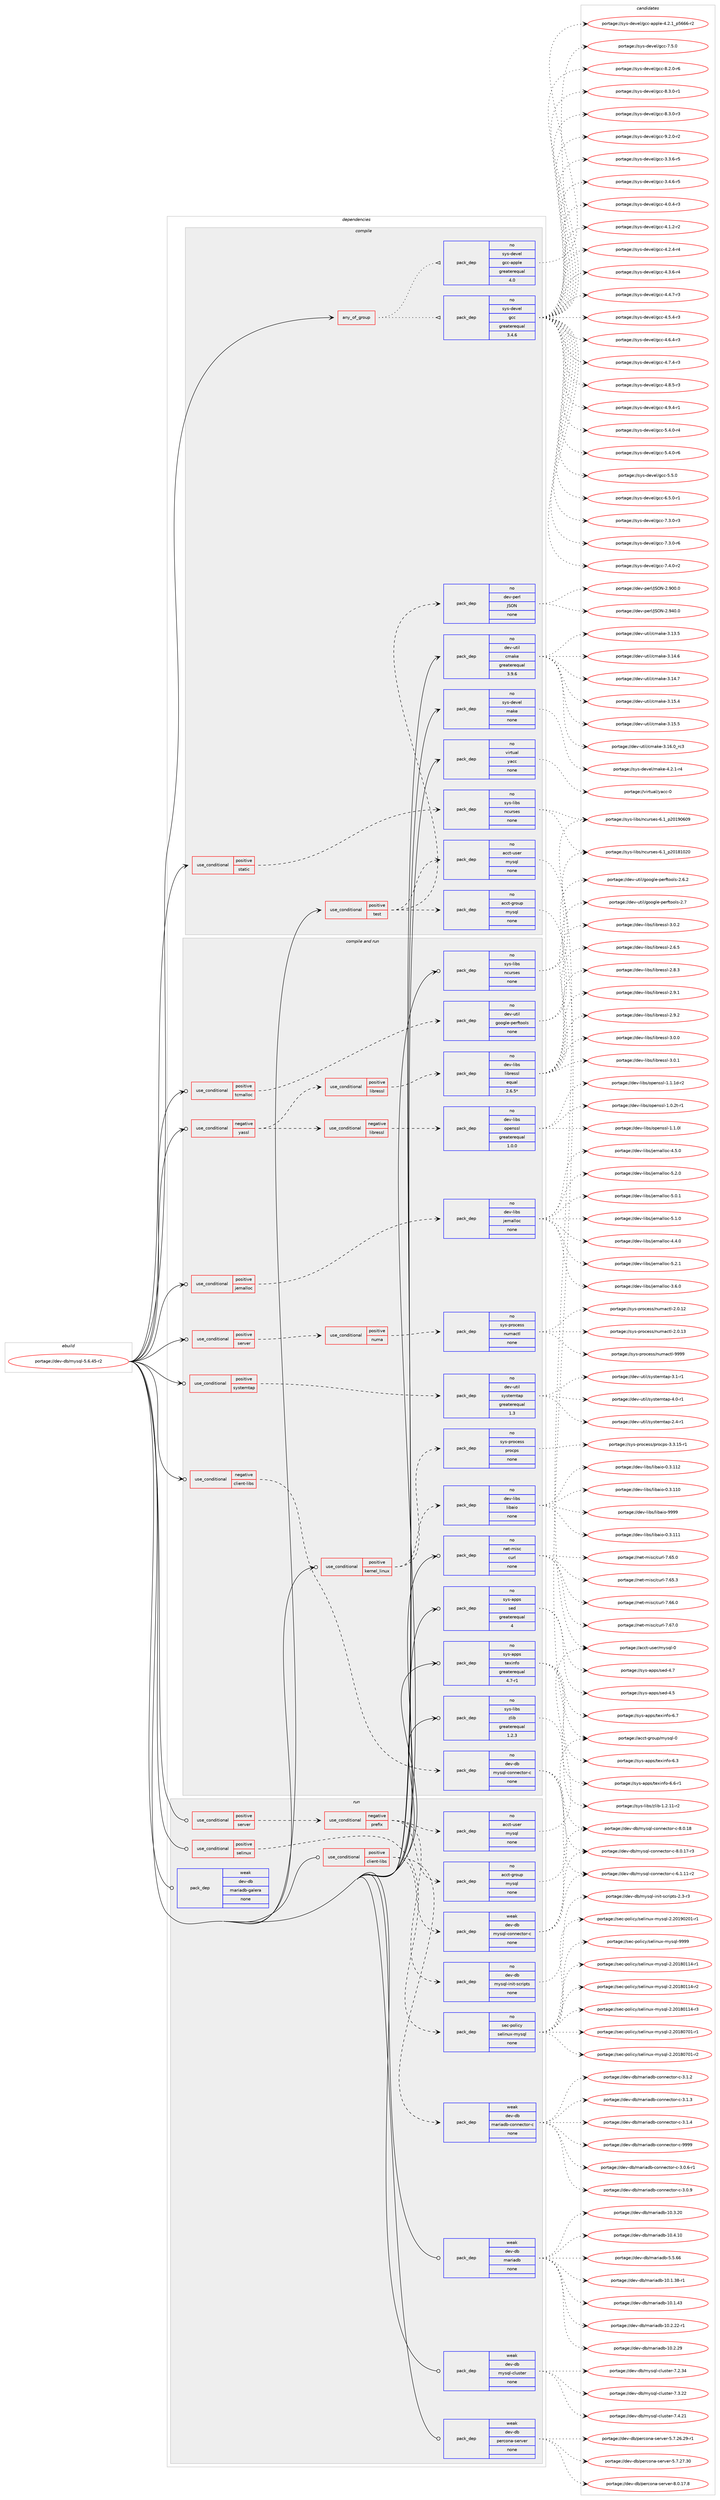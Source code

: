 digraph prolog {

# *************
# Graph options
# *************

newrank=true;
concentrate=true;
compound=true;
graph [rankdir=LR,fontname=Helvetica,fontsize=10,ranksep=1.5];#, ranksep=2.5, nodesep=0.2];
edge  [arrowhead=vee];
node  [fontname=Helvetica,fontsize=10];

# **********
# The ebuild
# **********

subgraph cluster_leftcol {
color=gray;
rank=same;
label=<<i>ebuild</i>>;
id [label="portage://dev-db/mysql-5.6.45-r2", color=red, width=4, href="../dev-db/mysql-5.6.45-r2.svg"];
}

# ****************
# The dependencies
# ****************

subgraph cluster_midcol {
color=gray;
label=<<i>dependencies</i>>;
subgraph cluster_compile {
fillcolor="#eeeeee";
style=filled;
label=<<i>compile</i>>;
subgraph any1176 {
dependency55163 [label=<<TABLE BORDER="0" CELLBORDER="1" CELLSPACING="0" CELLPADDING="4"><TR><TD CELLPADDING="10">any_of_group</TD></TR></TABLE>>, shape=none, color=red];subgraph pack41443 {
dependency55164 [label=<<TABLE BORDER="0" CELLBORDER="1" CELLSPACING="0" CELLPADDING="4" WIDTH="220"><TR><TD ROWSPAN="6" CELLPADDING="30">pack_dep</TD></TR><TR><TD WIDTH="110">no</TD></TR><TR><TD>sys-devel</TD></TR><TR><TD>gcc</TD></TR><TR><TD>greaterequal</TD></TR><TR><TD>3.4.6</TD></TR></TABLE>>, shape=none, color=blue];
}
dependency55163:e -> dependency55164:w [weight=20,style="dotted",arrowhead="oinv"];
subgraph pack41444 {
dependency55165 [label=<<TABLE BORDER="0" CELLBORDER="1" CELLSPACING="0" CELLPADDING="4" WIDTH="220"><TR><TD ROWSPAN="6" CELLPADDING="30">pack_dep</TD></TR><TR><TD WIDTH="110">no</TD></TR><TR><TD>sys-devel</TD></TR><TR><TD>gcc-apple</TD></TR><TR><TD>greaterequal</TD></TR><TR><TD>4.0</TD></TR></TABLE>>, shape=none, color=blue];
}
dependency55163:e -> dependency55165:w [weight=20,style="dotted",arrowhead="oinv"];
}
id:e -> dependency55163:w [weight=20,style="solid",arrowhead="vee"];
subgraph cond12491 {
dependency55166 [label=<<TABLE BORDER="0" CELLBORDER="1" CELLSPACING="0" CELLPADDING="4"><TR><TD ROWSPAN="3" CELLPADDING="10">use_conditional</TD></TR><TR><TD>positive</TD></TR><TR><TD>static</TD></TR></TABLE>>, shape=none, color=red];
subgraph pack41445 {
dependency55167 [label=<<TABLE BORDER="0" CELLBORDER="1" CELLSPACING="0" CELLPADDING="4" WIDTH="220"><TR><TD ROWSPAN="6" CELLPADDING="30">pack_dep</TD></TR><TR><TD WIDTH="110">no</TD></TR><TR><TD>sys-libs</TD></TR><TR><TD>ncurses</TD></TR><TR><TD>none</TD></TR><TR><TD></TD></TR></TABLE>>, shape=none, color=blue];
}
dependency55166:e -> dependency55167:w [weight=20,style="dashed",arrowhead="vee"];
}
id:e -> dependency55166:w [weight=20,style="solid",arrowhead="vee"];
subgraph cond12492 {
dependency55168 [label=<<TABLE BORDER="0" CELLBORDER="1" CELLSPACING="0" CELLPADDING="4"><TR><TD ROWSPAN="3" CELLPADDING="10">use_conditional</TD></TR><TR><TD>positive</TD></TR><TR><TD>test</TD></TR></TABLE>>, shape=none, color=red];
subgraph pack41446 {
dependency55169 [label=<<TABLE BORDER="0" CELLBORDER="1" CELLSPACING="0" CELLPADDING="4" WIDTH="220"><TR><TD ROWSPAN="6" CELLPADDING="30">pack_dep</TD></TR><TR><TD WIDTH="110">no</TD></TR><TR><TD>acct-group</TD></TR><TR><TD>mysql</TD></TR><TR><TD>none</TD></TR><TR><TD></TD></TR></TABLE>>, shape=none, color=blue];
}
dependency55168:e -> dependency55169:w [weight=20,style="dashed",arrowhead="vee"];
subgraph pack41447 {
dependency55170 [label=<<TABLE BORDER="0" CELLBORDER="1" CELLSPACING="0" CELLPADDING="4" WIDTH="220"><TR><TD ROWSPAN="6" CELLPADDING="30">pack_dep</TD></TR><TR><TD WIDTH="110">no</TD></TR><TR><TD>acct-user</TD></TR><TR><TD>mysql</TD></TR><TR><TD>none</TD></TR><TR><TD></TD></TR></TABLE>>, shape=none, color=blue];
}
dependency55168:e -> dependency55170:w [weight=20,style="dashed",arrowhead="vee"];
subgraph pack41448 {
dependency55171 [label=<<TABLE BORDER="0" CELLBORDER="1" CELLSPACING="0" CELLPADDING="4" WIDTH="220"><TR><TD ROWSPAN="6" CELLPADDING="30">pack_dep</TD></TR><TR><TD WIDTH="110">no</TD></TR><TR><TD>dev-perl</TD></TR><TR><TD>JSON</TD></TR><TR><TD>none</TD></TR><TR><TD></TD></TR></TABLE>>, shape=none, color=blue];
}
dependency55168:e -> dependency55171:w [weight=20,style="dashed",arrowhead="vee"];
}
id:e -> dependency55168:w [weight=20,style="solid",arrowhead="vee"];
subgraph pack41449 {
dependency55172 [label=<<TABLE BORDER="0" CELLBORDER="1" CELLSPACING="0" CELLPADDING="4" WIDTH="220"><TR><TD ROWSPAN="6" CELLPADDING="30">pack_dep</TD></TR><TR><TD WIDTH="110">no</TD></TR><TR><TD>dev-util</TD></TR><TR><TD>cmake</TD></TR><TR><TD>greaterequal</TD></TR><TR><TD>3.9.6</TD></TR></TABLE>>, shape=none, color=blue];
}
id:e -> dependency55172:w [weight=20,style="solid",arrowhead="vee"];
subgraph pack41450 {
dependency55173 [label=<<TABLE BORDER="0" CELLBORDER="1" CELLSPACING="0" CELLPADDING="4" WIDTH="220"><TR><TD ROWSPAN="6" CELLPADDING="30">pack_dep</TD></TR><TR><TD WIDTH="110">no</TD></TR><TR><TD>sys-devel</TD></TR><TR><TD>make</TD></TR><TR><TD>none</TD></TR><TR><TD></TD></TR></TABLE>>, shape=none, color=blue];
}
id:e -> dependency55173:w [weight=20,style="solid",arrowhead="vee"];
subgraph pack41451 {
dependency55174 [label=<<TABLE BORDER="0" CELLBORDER="1" CELLSPACING="0" CELLPADDING="4" WIDTH="220"><TR><TD ROWSPAN="6" CELLPADDING="30">pack_dep</TD></TR><TR><TD WIDTH="110">no</TD></TR><TR><TD>virtual</TD></TR><TR><TD>yacc</TD></TR><TR><TD>none</TD></TR><TR><TD></TD></TR></TABLE>>, shape=none, color=blue];
}
id:e -> dependency55174:w [weight=20,style="solid",arrowhead="vee"];
}
subgraph cluster_compileandrun {
fillcolor="#eeeeee";
style=filled;
label=<<i>compile and run</i>>;
subgraph cond12493 {
dependency55175 [label=<<TABLE BORDER="0" CELLBORDER="1" CELLSPACING="0" CELLPADDING="4"><TR><TD ROWSPAN="3" CELLPADDING="10">use_conditional</TD></TR><TR><TD>negative</TD></TR><TR><TD>client-libs</TD></TR></TABLE>>, shape=none, color=red];
subgraph pack41452 {
dependency55176 [label=<<TABLE BORDER="0" CELLBORDER="1" CELLSPACING="0" CELLPADDING="4" WIDTH="220"><TR><TD ROWSPAN="6" CELLPADDING="30">pack_dep</TD></TR><TR><TD WIDTH="110">no</TD></TR><TR><TD>dev-db</TD></TR><TR><TD>mysql-connector-c</TD></TR><TR><TD>none</TD></TR><TR><TD></TD></TR></TABLE>>, shape=none, color=blue];
}
dependency55175:e -> dependency55176:w [weight=20,style="dashed",arrowhead="vee"];
}
id:e -> dependency55175:w [weight=20,style="solid",arrowhead="odotvee"];
subgraph cond12494 {
dependency55177 [label=<<TABLE BORDER="0" CELLBORDER="1" CELLSPACING="0" CELLPADDING="4"><TR><TD ROWSPAN="3" CELLPADDING="10">use_conditional</TD></TR><TR><TD>negative</TD></TR><TR><TD>yassl</TD></TR></TABLE>>, shape=none, color=red];
subgraph cond12495 {
dependency55178 [label=<<TABLE BORDER="0" CELLBORDER="1" CELLSPACING="0" CELLPADDING="4"><TR><TD ROWSPAN="3" CELLPADDING="10">use_conditional</TD></TR><TR><TD>negative</TD></TR><TR><TD>libressl</TD></TR></TABLE>>, shape=none, color=red];
subgraph pack41453 {
dependency55179 [label=<<TABLE BORDER="0" CELLBORDER="1" CELLSPACING="0" CELLPADDING="4" WIDTH="220"><TR><TD ROWSPAN="6" CELLPADDING="30">pack_dep</TD></TR><TR><TD WIDTH="110">no</TD></TR><TR><TD>dev-libs</TD></TR><TR><TD>openssl</TD></TR><TR><TD>greaterequal</TD></TR><TR><TD>1.0.0</TD></TR></TABLE>>, shape=none, color=blue];
}
dependency55178:e -> dependency55179:w [weight=20,style="dashed",arrowhead="vee"];
}
dependency55177:e -> dependency55178:w [weight=20,style="dashed",arrowhead="vee"];
subgraph cond12496 {
dependency55180 [label=<<TABLE BORDER="0" CELLBORDER="1" CELLSPACING="0" CELLPADDING="4"><TR><TD ROWSPAN="3" CELLPADDING="10">use_conditional</TD></TR><TR><TD>positive</TD></TR><TR><TD>libressl</TD></TR></TABLE>>, shape=none, color=red];
subgraph pack41454 {
dependency55181 [label=<<TABLE BORDER="0" CELLBORDER="1" CELLSPACING="0" CELLPADDING="4" WIDTH="220"><TR><TD ROWSPAN="6" CELLPADDING="30">pack_dep</TD></TR><TR><TD WIDTH="110">no</TD></TR><TR><TD>dev-libs</TD></TR><TR><TD>libressl</TD></TR><TR><TD>equal</TD></TR><TR><TD>2.6.5*</TD></TR></TABLE>>, shape=none, color=blue];
}
dependency55180:e -> dependency55181:w [weight=20,style="dashed",arrowhead="vee"];
}
dependency55177:e -> dependency55180:w [weight=20,style="dashed",arrowhead="vee"];
}
id:e -> dependency55177:w [weight=20,style="solid",arrowhead="odotvee"];
subgraph cond12497 {
dependency55182 [label=<<TABLE BORDER="0" CELLBORDER="1" CELLSPACING="0" CELLPADDING="4"><TR><TD ROWSPAN="3" CELLPADDING="10">use_conditional</TD></TR><TR><TD>positive</TD></TR><TR><TD>jemalloc</TD></TR></TABLE>>, shape=none, color=red];
subgraph pack41455 {
dependency55183 [label=<<TABLE BORDER="0" CELLBORDER="1" CELLSPACING="0" CELLPADDING="4" WIDTH="220"><TR><TD ROWSPAN="6" CELLPADDING="30">pack_dep</TD></TR><TR><TD WIDTH="110">no</TD></TR><TR><TD>dev-libs</TD></TR><TR><TD>jemalloc</TD></TR><TR><TD>none</TD></TR><TR><TD></TD></TR></TABLE>>, shape=none, color=blue];
}
dependency55182:e -> dependency55183:w [weight=20,style="dashed",arrowhead="vee"];
}
id:e -> dependency55182:w [weight=20,style="solid",arrowhead="odotvee"];
subgraph cond12498 {
dependency55184 [label=<<TABLE BORDER="0" CELLBORDER="1" CELLSPACING="0" CELLPADDING="4"><TR><TD ROWSPAN="3" CELLPADDING="10">use_conditional</TD></TR><TR><TD>positive</TD></TR><TR><TD>kernel_linux</TD></TR></TABLE>>, shape=none, color=red];
subgraph pack41456 {
dependency55185 [label=<<TABLE BORDER="0" CELLBORDER="1" CELLSPACING="0" CELLPADDING="4" WIDTH="220"><TR><TD ROWSPAN="6" CELLPADDING="30">pack_dep</TD></TR><TR><TD WIDTH="110">no</TD></TR><TR><TD>sys-process</TD></TR><TR><TD>procps</TD></TR><TR><TD>none</TD></TR><TR><TD></TD></TR></TABLE>>, shape=none, color=blue];
}
dependency55184:e -> dependency55185:w [weight=20,style="dashed",arrowhead="vee"];
subgraph pack41457 {
dependency55186 [label=<<TABLE BORDER="0" CELLBORDER="1" CELLSPACING="0" CELLPADDING="4" WIDTH="220"><TR><TD ROWSPAN="6" CELLPADDING="30">pack_dep</TD></TR><TR><TD WIDTH="110">no</TD></TR><TR><TD>dev-libs</TD></TR><TR><TD>libaio</TD></TR><TR><TD>none</TD></TR><TR><TD></TD></TR></TABLE>>, shape=none, color=blue];
}
dependency55184:e -> dependency55186:w [weight=20,style="dashed",arrowhead="vee"];
}
id:e -> dependency55184:w [weight=20,style="solid",arrowhead="odotvee"];
subgraph cond12499 {
dependency55187 [label=<<TABLE BORDER="0" CELLBORDER="1" CELLSPACING="0" CELLPADDING="4"><TR><TD ROWSPAN="3" CELLPADDING="10">use_conditional</TD></TR><TR><TD>positive</TD></TR><TR><TD>server</TD></TR></TABLE>>, shape=none, color=red];
subgraph cond12500 {
dependency55188 [label=<<TABLE BORDER="0" CELLBORDER="1" CELLSPACING="0" CELLPADDING="4"><TR><TD ROWSPAN="3" CELLPADDING="10">use_conditional</TD></TR><TR><TD>positive</TD></TR><TR><TD>numa</TD></TR></TABLE>>, shape=none, color=red];
subgraph pack41458 {
dependency55189 [label=<<TABLE BORDER="0" CELLBORDER="1" CELLSPACING="0" CELLPADDING="4" WIDTH="220"><TR><TD ROWSPAN="6" CELLPADDING="30">pack_dep</TD></TR><TR><TD WIDTH="110">no</TD></TR><TR><TD>sys-process</TD></TR><TR><TD>numactl</TD></TR><TR><TD>none</TD></TR><TR><TD></TD></TR></TABLE>>, shape=none, color=blue];
}
dependency55188:e -> dependency55189:w [weight=20,style="dashed",arrowhead="vee"];
}
dependency55187:e -> dependency55188:w [weight=20,style="dashed",arrowhead="vee"];
}
id:e -> dependency55187:w [weight=20,style="solid",arrowhead="odotvee"];
subgraph cond12501 {
dependency55190 [label=<<TABLE BORDER="0" CELLBORDER="1" CELLSPACING="0" CELLPADDING="4"><TR><TD ROWSPAN="3" CELLPADDING="10">use_conditional</TD></TR><TR><TD>positive</TD></TR><TR><TD>systemtap</TD></TR></TABLE>>, shape=none, color=red];
subgraph pack41459 {
dependency55191 [label=<<TABLE BORDER="0" CELLBORDER="1" CELLSPACING="0" CELLPADDING="4" WIDTH="220"><TR><TD ROWSPAN="6" CELLPADDING="30">pack_dep</TD></TR><TR><TD WIDTH="110">no</TD></TR><TR><TD>dev-util</TD></TR><TR><TD>systemtap</TD></TR><TR><TD>greaterequal</TD></TR><TR><TD>1.3</TD></TR></TABLE>>, shape=none, color=blue];
}
dependency55190:e -> dependency55191:w [weight=20,style="dashed",arrowhead="vee"];
}
id:e -> dependency55190:w [weight=20,style="solid",arrowhead="odotvee"];
subgraph cond12502 {
dependency55192 [label=<<TABLE BORDER="0" CELLBORDER="1" CELLSPACING="0" CELLPADDING="4"><TR><TD ROWSPAN="3" CELLPADDING="10">use_conditional</TD></TR><TR><TD>positive</TD></TR><TR><TD>tcmalloc</TD></TR></TABLE>>, shape=none, color=red];
subgraph pack41460 {
dependency55193 [label=<<TABLE BORDER="0" CELLBORDER="1" CELLSPACING="0" CELLPADDING="4" WIDTH="220"><TR><TD ROWSPAN="6" CELLPADDING="30">pack_dep</TD></TR><TR><TD WIDTH="110">no</TD></TR><TR><TD>dev-util</TD></TR><TR><TD>google-perftools</TD></TR><TR><TD>none</TD></TR><TR><TD></TD></TR></TABLE>>, shape=none, color=blue];
}
dependency55192:e -> dependency55193:w [weight=20,style="dashed",arrowhead="vee"];
}
id:e -> dependency55192:w [weight=20,style="solid",arrowhead="odotvee"];
subgraph pack41461 {
dependency55194 [label=<<TABLE BORDER="0" CELLBORDER="1" CELLSPACING="0" CELLPADDING="4" WIDTH="220"><TR><TD ROWSPAN="6" CELLPADDING="30">pack_dep</TD></TR><TR><TD WIDTH="110">no</TD></TR><TR><TD>net-misc</TD></TR><TR><TD>curl</TD></TR><TR><TD>none</TD></TR><TR><TD></TD></TR></TABLE>>, shape=none, color=blue];
}
id:e -> dependency55194:w [weight=20,style="solid",arrowhead="odotvee"];
subgraph pack41462 {
dependency55195 [label=<<TABLE BORDER="0" CELLBORDER="1" CELLSPACING="0" CELLPADDING="4" WIDTH="220"><TR><TD ROWSPAN="6" CELLPADDING="30">pack_dep</TD></TR><TR><TD WIDTH="110">no</TD></TR><TR><TD>sys-apps</TD></TR><TR><TD>sed</TD></TR><TR><TD>greaterequal</TD></TR><TR><TD>4</TD></TR></TABLE>>, shape=none, color=blue];
}
id:e -> dependency55195:w [weight=20,style="solid",arrowhead="odotvee"];
subgraph pack41463 {
dependency55196 [label=<<TABLE BORDER="0" CELLBORDER="1" CELLSPACING="0" CELLPADDING="4" WIDTH="220"><TR><TD ROWSPAN="6" CELLPADDING="30">pack_dep</TD></TR><TR><TD WIDTH="110">no</TD></TR><TR><TD>sys-apps</TD></TR><TR><TD>texinfo</TD></TR><TR><TD>greaterequal</TD></TR><TR><TD>4.7-r1</TD></TR></TABLE>>, shape=none, color=blue];
}
id:e -> dependency55196:w [weight=20,style="solid",arrowhead="odotvee"];
subgraph pack41464 {
dependency55197 [label=<<TABLE BORDER="0" CELLBORDER="1" CELLSPACING="0" CELLPADDING="4" WIDTH="220"><TR><TD ROWSPAN="6" CELLPADDING="30">pack_dep</TD></TR><TR><TD WIDTH="110">no</TD></TR><TR><TD>sys-libs</TD></TR><TR><TD>ncurses</TD></TR><TR><TD>none</TD></TR><TR><TD></TD></TR></TABLE>>, shape=none, color=blue];
}
id:e -> dependency55197:w [weight=20,style="solid",arrowhead="odotvee"];
subgraph pack41465 {
dependency55198 [label=<<TABLE BORDER="0" CELLBORDER="1" CELLSPACING="0" CELLPADDING="4" WIDTH="220"><TR><TD ROWSPAN="6" CELLPADDING="30">pack_dep</TD></TR><TR><TD WIDTH="110">no</TD></TR><TR><TD>sys-libs</TD></TR><TR><TD>zlib</TD></TR><TR><TD>greaterequal</TD></TR><TR><TD>1.2.3</TD></TR></TABLE>>, shape=none, color=blue];
}
id:e -> dependency55198:w [weight=20,style="solid",arrowhead="odotvee"];
}
subgraph cluster_run {
fillcolor="#eeeeee";
style=filled;
label=<<i>run</i>>;
subgraph cond12503 {
dependency55199 [label=<<TABLE BORDER="0" CELLBORDER="1" CELLSPACING="0" CELLPADDING="4"><TR><TD ROWSPAN="3" CELLPADDING="10">use_conditional</TD></TR><TR><TD>positive</TD></TR><TR><TD>client-libs</TD></TR></TABLE>>, shape=none, color=red];
subgraph pack41466 {
dependency55200 [label=<<TABLE BORDER="0" CELLBORDER="1" CELLSPACING="0" CELLPADDING="4" WIDTH="220"><TR><TD ROWSPAN="6" CELLPADDING="30">pack_dep</TD></TR><TR><TD WIDTH="110">weak</TD></TR><TR><TD>dev-db</TD></TR><TR><TD>mariadb-connector-c</TD></TR><TR><TD>none</TD></TR><TR><TD></TD></TR></TABLE>>, shape=none, color=blue];
}
dependency55199:e -> dependency55200:w [weight=20,style="dashed",arrowhead="vee"];
subgraph pack41467 {
dependency55201 [label=<<TABLE BORDER="0" CELLBORDER="1" CELLSPACING="0" CELLPADDING="4" WIDTH="220"><TR><TD ROWSPAN="6" CELLPADDING="30">pack_dep</TD></TR><TR><TD WIDTH="110">weak</TD></TR><TR><TD>dev-db</TD></TR><TR><TD>mysql-connector-c</TD></TR><TR><TD>none</TD></TR><TR><TD></TD></TR></TABLE>>, shape=none, color=blue];
}
dependency55199:e -> dependency55201:w [weight=20,style="dashed",arrowhead="vee"];
}
id:e -> dependency55199:w [weight=20,style="solid",arrowhead="odot"];
subgraph cond12504 {
dependency55202 [label=<<TABLE BORDER="0" CELLBORDER="1" CELLSPACING="0" CELLPADDING="4"><TR><TD ROWSPAN="3" CELLPADDING="10">use_conditional</TD></TR><TR><TD>positive</TD></TR><TR><TD>selinux</TD></TR></TABLE>>, shape=none, color=red];
subgraph pack41468 {
dependency55203 [label=<<TABLE BORDER="0" CELLBORDER="1" CELLSPACING="0" CELLPADDING="4" WIDTH="220"><TR><TD ROWSPAN="6" CELLPADDING="30">pack_dep</TD></TR><TR><TD WIDTH="110">no</TD></TR><TR><TD>sec-policy</TD></TR><TR><TD>selinux-mysql</TD></TR><TR><TD>none</TD></TR><TR><TD></TD></TR></TABLE>>, shape=none, color=blue];
}
dependency55202:e -> dependency55203:w [weight=20,style="dashed",arrowhead="vee"];
}
id:e -> dependency55202:w [weight=20,style="solid",arrowhead="odot"];
subgraph cond12505 {
dependency55204 [label=<<TABLE BORDER="0" CELLBORDER="1" CELLSPACING="0" CELLPADDING="4"><TR><TD ROWSPAN="3" CELLPADDING="10">use_conditional</TD></TR><TR><TD>positive</TD></TR><TR><TD>server</TD></TR></TABLE>>, shape=none, color=red];
subgraph cond12506 {
dependency55205 [label=<<TABLE BORDER="0" CELLBORDER="1" CELLSPACING="0" CELLPADDING="4"><TR><TD ROWSPAN="3" CELLPADDING="10">use_conditional</TD></TR><TR><TD>negative</TD></TR><TR><TD>prefix</TD></TR></TABLE>>, shape=none, color=red];
subgraph pack41469 {
dependency55206 [label=<<TABLE BORDER="0" CELLBORDER="1" CELLSPACING="0" CELLPADDING="4" WIDTH="220"><TR><TD ROWSPAN="6" CELLPADDING="30">pack_dep</TD></TR><TR><TD WIDTH="110">no</TD></TR><TR><TD>acct-group</TD></TR><TR><TD>mysql</TD></TR><TR><TD>none</TD></TR><TR><TD></TD></TR></TABLE>>, shape=none, color=blue];
}
dependency55205:e -> dependency55206:w [weight=20,style="dashed",arrowhead="vee"];
subgraph pack41470 {
dependency55207 [label=<<TABLE BORDER="0" CELLBORDER="1" CELLSPACING="0" CELLPADDING="4" WIDTH="220"><TR><TD ROWSPAN="6" CELLPADDING="30">pack_dep</TD></TR><TR><TD WIDTH="110">no</TD></TR><TR><TD>acct-user</TD></TR><TR><TD>mysql</TD></TR><TR><TD>none</TD></TR><TR><TD></TD></TR></TABLE>>, shape=none, color=blue];
}
dependency55205:e -> dependency55207:w [weight=20,style="dashed",arrowhead="vee"];
subgraph pack41471 {
dependency55208 [label=<<TABLE BORDER="0" CELLBORDER="1" CELLSPACING="0" CELLPADDING="4" WIDTH="220"><TR><TD ROWSPAN="6" CELLPADDING="30">pack_dep</TD></TR><TR><TD WIDTH="110">no</TD></TR><TR><TD>dev-db</TD></TR><TR><TD>mysql-init-scripts</TD></TR><TR><TD>none</TD></TR><TR><TD></TD></TR></TABLE>>, shape=none, color=blue];
}
dependency55205:e -> dependency55208:w [weight=20,style="dashed",arrowhead="vee"];
}
dependency55204:e -> dependency55205:w [weight=20,style="dashed",arrowhead="vee"];
}
id:e -> dependency55204:w [weight=20,style="solid",arrowhead="odot"];
subgraph pack41472 {
dependency55209 [label=<<TABLE BORDER="0" CELLBORDER="1" CELLSPACING="0" CELLPADDING="4" WIDTH="220"><TR><TD ROWSPAN="6" CELLPADDING="30">pack_dep</TD></TR><TR><TD WIDTH="110">weak</TD></TR><TR><TD>dev-db</TD></TR><TR><TD>mariadb</TD></TR><TR><TD>none</TD></TR><TR><TD></TD></TR></TABLE>>, shape=none, color=blue];
}
id:e -> dependency55209:w [weight=20,style="solid",arrowhead="odot"];
subgraph pack41473 {
dependency55210 [label=<<TABLE BORDER="0" CELLBORDER="1" CELLSPACING="0" CELLPADDING="4" WIDTH="220"><TR><TD ROWSPAN="6" CELLPADDING="30">pack_dep</TD></TR><TR><TD WIDTH="110">weak</TD></TR><TR><TD>dev-db</TD></TR><TR><TD>mariadb-galera</TD></TR><TR><TD>none</TD></TR><TR><TD></TD></TR></TABLE>>, shape=none, color=blue];
}
id:e -> dependency55210:w [weight=20,style="solid",arrowhead="odot"];
subgraph pack41474 {
dependency55211 [label=<<TABLE BORDER="0" CELLBORDER="1" CELLSPACING="0" CELLPADDING="4" WIDTH="220"><TR><TD ROWSPAN="6" CELLPADDING="30">pack_dep</TD></TR><TR><TD WIDTH="110">weak</TD></TR><TR><TD>dev-db</TD></TR><TR><TD>mysql-cluster</TD></TR><TR><TD>none</TD></TR><TR><TD></TD></TR></TABLE>>, shape=none, color=blue];
}
id:e -> dependency55211:w [weight=20,style="solid",arrowhead="odot"];
subgraph pack41475 {
dependency55212 [label=<<TABLE BORDER="0" CELLBORDER="1" CELLSPACING="0" CELLPADDING="4" WIDTH="220"><TR><TD ROWSPAN="6" CELLPADDING="30">pack_dep</TD></TR><TR><TD WIDTH="110">weak</TD></TR><TR><TD>dev-db</TD></TR><TR><TD>percona-server</TD></TR><TR><TD>none</TD></TR><TR><TD></TD></TR></TABLE>>, shape=none, color=blue];
}
id:e -> dependency55212:w [weight=20,style="solid",arrowhead="odot"];
}
}

# **************
# The candidates
# **************

subgraph cluster_choices {
rank=same;
color=gray;
label=<<i>candidates</i>>;

subgraph choice41443 {
color=black;
nodesep=1;
choiceportage115121115451001011181011084710399994551465146544511453 [label="portage://sys-devel/gcc-3.3.6-r5", color=red, width=4,href="../sys-devel/gcc-3.3.6-r5.svg"];
choiceportage115121115451001011181011084710399994551465246544511453 [label="portage://sys-devel/gcc-3.4.6-r5", color=red, width=4,href="../sys-devel/gcc-3.4.6-r5.svg"];
choiceportage115121115451001011181011084710399994552464846524511451 [label="portage://sys-devel/gcc-4.0.4-r3", color=red, width=4,href="../sys-devel/gcc-4.0.4-r3.svg"];
choiceportage115121115451001011181011084710399994552464946504511450 [label="portage://sys-devel/gcc-4.1.2-r2", color=red, width=4,href="../sys-devel/gcc-4.1.2-r2.svg"];
choiceportage115121115451001011181011084710399994552465046524511452 [label="portage://sys-devel/gcc-4.2.4-r4", color=red, width=4,href="../sys-devel/gcc-4.2.4-r4.svg"];
choiceportage115121115451001011181011084710399994552465146544511452 [label="portage://sys-devel/gcc-4.3.6-r4", color=red, width=4,href="../sys-devel/gcc-4.3.6-r4.svg"];
choiceportage115121115451001011181011084710399994552465246554511451 [label="portage://sys-devel/gcc-4.4.7-r3", color=red, width=4,href="../sys-devel/gcc-4.4.7-r3.svg"];
choiceportage115121115451001011181011084710399994552465346524511451 [label="portage://sys-devel/gcc-4.5.4-r3", color=red, width=4,href="../sys-devel/gcc-4.5.4-r3.svg"];
choiceportage115121115451001011181011084710399994552465446524511451 [label="portage://sys-devel/gcc-4.6.4-r3", color=red, width=4,href="../sys-devel/gcc-4.6.4-r3.svg"];
choiceportage115121115451001011181011084710399994552465546524511451 [label="portage://sys-devel/gcc-4.7.4-r3", color=red, width=4,href="../sys-devel/gcc-4.7.4-r3.svg"];
choiceportage115121115451001011181011084710399994552465646534511451 [label="portage://sys-devel/gcc-4.8.5-r3", color=red, width=4,href="../sys-devel/gcc-4.8.5-r3.svg"];
choiceportage115121115451001011181011084710399994552465746524511449 [label="portage://sys-devel/gcc-4.9.4-r1", color=red, width=4,href="../sys-devel/gcc-4.9.4-r1.svg"];
choiceportage115121115451001011181011084710399994553465246484511452 [label="portage://sys-devel/gcc-5.4.0-r4", color=red, width=4,href="../sys-devel/gcc-5.4.0-r4.svg"];
choiceportage115121115451001011181011084710399994553465246484511454 [label="portage://sys-devel/gcc-5.4.0-r6", color=red, width=4,href="../sys-devel/gcc-5.4.0-r6.svg"];
choiceportage11512111545100101118101108471039999455346534648 [label="portage://sys-devel/gcc-5.5.0", color=red, width=4,href="../sys-devel/gcc-5.5.0.svg"];
choiceportage115121115451001011181011084710399994554465346484511449 [label="portage://sys-devel/gcc-6.5.0-r1", color=red, width=4,href="../sys-devel/gcc-6.5.0-r1.svg"];
choiceportage115121115451001011181011084710399994555465146484511451 [label="portage://sys-devel/gcc-7.3.0-r3", color=red, width=4,href="../sys-devel/gcc-7.3.0-r3.svg"];
choiceportage115121115451001011181011084710399994555465146484511454 [label="portage://sys-devel/gcc-7.3.0-r6", color=red, width=4,href="../sys-devel/gcc-7.3.0-r6.svg"];
choiceportage115121115451001011181011084710399994555465246484511450 [label="portage://sys-devel/gcc-7.4.0-r2", color=red, width=4,href="../sys-devel/gcc-7.4.0-r2.svg"];
choiceportage11512111545100101118101108471039999455546534648 [label="portage://sys-devel/gcc-7.5.0", color=red, width=4,href="../sys-devel/gcc-7.5.0.svg"];
choiceportage115121115451001011181011084710399994556465046484511454 [label="portage://sys-devel/gcc-8.2.0-r6", color=red, width=4,href="../sys-devel/gcc-8.2.0-r6.svg"];
choiceportage115121115451001011181011084710399994556465146484511449 [label="portage://sys-devel/gcc-8.3.0-r1", color=red, width=4,href="../sys-devel/gcc-8.3.0-r1.svg"];
choiceportage115121115451001011181011084710399994556465146484511451 [label="portage://sys-devel/gcc-8.3.0-r3", color=red, width=4,href="../sys-devel/gcc-8.3.0-r3.svg"];
choiceportage115121115451001011181011084710399994557465046484511450 [label="portage://sys-devel/gcc-9.2.0-r2", color=red, width=4,href="../sys-devel/gcc-9.2.0-r2.svg"];
dependency55164:e -> choiceportage115121115451001011181011084710399994551465146544511453:w [style=dotted,weight="100"];
dependency55164:e -> choiceportage115121115451001011181011084710399994551465246544511453:w [style=dotted,weight="100"];
dependency55164:e -> choiceportage115121115451001011181011084710399994552464846524511451:w [style=dotted,weight="100"];
dependency55164:e -> choiceportage115121115451001011181011084710399994552464946504511450:w [style=dotted,weight="100"];
dependency55164:e -> choiceportage115121115451001011181011084710399994552465046524511452:w [style=dotted,weight="100"];
dependency55164:e -> choiceportage115121115451001011181011084710399994552465146544511452:w [style=dotted,weight="100"];
dependency55164:e -> choiceportage115121115451001011181011084710399994552465246554511451:w [style=dotted,weight="100"];
dependency55164:e -> choiceportage115121115451001011181011084710399994552465346524511451:w [style=dotted,weight="100"];
dependency55164:e -> choiceportage115121115451001011181011084710399994552465446524511451:w [style=dotted,weight="100"];
dependency55164:e -> choiceportage115121115451001011181011084710399994552465546524511451:w [style=dotted,weight="100"];
dependency55164:e -> choiceportage115121115451001011181011084710399994552465646534511451:w [style=dotted,weight="100"];
dependency55164:e -> choiceportage115121115451001011181011084710399994552465746524511449:w [style=dotted,weight="100"];
dependency55164:e -> choiceportage115121115451001011181011084710399994553465246484511452:w [style=dotted,weight="100"];
dependency55164:e -> choiceportage115121115451001011181011084710399994553465246484511454:w [style=dotted,weight="100"];
dependency55164:e -> choiceportage11512111545100101118101108471039999455346534648:w [style=dotted,weight="100"];
dependency55164:e -> choiceportage115121115451001011181011084710399994554465346484511449:w [style=dotted,weight="100"];
dependency55164:e -> choiceportage115121115451001011181011084710399994555465146484511451:w [style=dotted,weight="100"];
dependency55164:e -> choiceportage115121115451001011181011084710399994555465146484511454:w [style=dotted,weight="100"];
dependency55164:e -> choiceportage115121115451001011181011084710399994555465246484511450:w [style=dotted,weight="100"];
dependency55164:e -> choiceportage11512111545100101118101108471039999455546534648:w [style=dotted,weight="100"];
dependency55164:e -> choiceportage115121115451001011181011084710399994556465046484511454:w [style=dotted,weight="100"];
dependency55164:e -> choiceportage115121115451001011181011084710399994556465146484511449:w [style=dotted,weight="100"];
dependency55164:e -> choiceportage115121115451001011181011084710399994556465146484511451:w [style=dotted,weight="100"];
dependency55164:e -> choiceportage115121115451001011181011084710399994557465046484511450:w [style=dotted,weight="100"];
}
subgraph choice41444 {
color=black;
nodesep=1;
choiceportage11512111545100101118101108471039999459711211210810145524650464995112535454544511450 [label="portage://sys-devel/gcc-apple-4.2.1_p5666-r2", color=red, width=4,href="../sys-devel/gcc-apple-4.2.1_p5666-r2.svg"];
dependency55165:e -> choiceportage11512111545100101118101108471039999459711211210810145524650464995112535454544511450:w [style=dotted,weight="100"];
}
subgraph choice41445 {
color=black;
nodesep=1;
choiceportage1151211154510810598115471109911711411510111545544649951125048495649485048 [label="portage://sys-libs/ncurses-6.1_p20181020", color=red, width=4,href="../sys-libs/ncurses-6.1_p20181020.svg"];
choiceportage1151211154510810598115471109911711411510111545544649951125048495748544857 [label="portage://sys-libs/ncurses-6.1_p20190609", color=red, width=4,href="../sys-libs/ncurses-6.1_p20190609.svg"];
dependency55167:e -> choiceportage1151211154510810598115471109911711411510111545544649951125048495649485048:w [style=dotted,weight="100"];
dependency55167:e -> choiceportage1151211154510810598115471109911711411510111545544649951125048495748544857:w [style=dotted,weight="100"];
}
subgraph choice41446 {
color=black;
nodesep=1;
choiceportage97999911645103114111117112471091211151131084548 [label="portage://acct-group/mysql-0", color=red, width=4,href="../acct-group/mysql-0.svg"];
dependency55169:e -> choiceportage97999911645103114111117112471091211151131084548:w [style=dotted,weight="100"];
}
subgraph choice41447 {
color=black;
nodesep=1;
choiceportage97999911645117115101114471091211151131084548 [label="portage://acct-user/mysql-0", color=red, width=4,href="../acct-user/mysql-0.svg"];
dependency55170:e -> choiceportage97999911645117115101114471091211151131084548:w [style=dotted,weight="100"];
}
subgraph choice41448 {
color=black;
nodesep=1;
choiceportage1001011184511210111410847748379784550465748484648 [label="portage://dev-perl/JSON-2.900.0", color=red, width=4,href="../dev-perl/JSON-2.900.0.svg"];
choiceportage1001011184511210111410847748379784550465752484648 [label="portage://dev-perl/JSON-2.940.0", color=red, width=4,href="../dev-perl/JSON-2.940.0.svg"];
dependency55171:e -> choiceportage1001011184511210111410847748379784550465748484648:w [style=dotted,weight="100"];
dependency55171:e -> choiceportage1001011184511210111410847748379784550465752484648:w [style=dotted,weight="100"];
}
subgraph choice41449 {
color=black;
nodesep=1;
choiceportage1001011184511711610510847991099710710145514649514653 [label="portage://dev-util/cmake-3.13.5", color=red, width=4,href="../dev-util/cmake-3.13.5.svg"];
choiceportage1001011184511711610510847991099710710145514649524654 [label="portage://dev-util/cmake-3.14.6", color=red, width=4,href="../dev-util/cmake-3.14.6.svg"];
choiceportage1001011184511711610510847991099710710145514649524655 [label="portage://dev-util/cmake-3.14.7", color=red, width=4,href="../dev-util/cmake-3.14.7.svg"];
choiceportage1001011184511711610510847991099710710145514649534652 [label="portage://dev-util/cmake-3.15.4", color=red, width=4,href="../dev-util/cmake-3.15.4.svg"];
choiceportage1001011184511711610510847991099710710145514649534653 [label="portage://dev-util/cmake-3.15.5", color=red, width=4,href="../dev-util/cmake-3.15.5.svg"];
choiceportage1001011184511711610510847991099710710145514649544648951149951 [label="portage://dev-util/cmake-3.16.0_rc3", color=red, width=4,href="../dev-util/cmake-3.16.0_rc3.svg"];
dependency55172:e -> choiceportage1001011184511711610510847991099710710145514649514653:w [style=dotted,weight="100"];
dependency55172:e -> choiceportage1001011184511711610510847991099710710145514649524654:w [style=dotted,weight="100"];
dependency55172:e -> choiceportage1001011184511711610510847991099710710145514649524655:w [style=dotted,weight="100"];
dependency55172:e -> choiceportage1001011184511711610510847991099710710145514649534652:w [style=dotted,weight="100"];
dependency55172:e -> choiceportage1001011184511711610510847991099710710145514649534653:w [style=dotted,weight="100"];
dependency55172:e -> choiceportage1001011184511711610510847991099710710145514649544648951149951:w [style=dotted,weight="100"];
}
subgraph choice41450 {
color=black;
nodesep=1;
choiceportage1151211154510010111810110847109971071014552465046494511452 [label="portage://sys-devel/make-4.2.1-r4", color=red, width=4,href="../sys-devel/make-4.2.1-r4.svg"];
dependency55173:e -> choiceportage1151211154510010111810110847109971071014552465046494511452:w [style=dotted,weight="100"];
}
subgraph choice41451 {
color=black;
nodesep=1;
choiceportage11810511411611797108471219799994548 [label="portage://virtual/yacc-0", color=red, width=4,href="../virtual/yacc-0.svg"];
dependency55174:e -> choiceportage11810511411611797108471219799994548:w [style=dotted,weight="100"];
}
subgraph choice41452 {
color=black;
nodesep=1;
choiceportage1001011184510098471091211151131084599111110110101991161111144599455446494649494511450 [label="portage://dev-db/mysql-connector-c-6.1.11-r2", color=red, width=4,href="../dev-db/mysql-connector-c-6.1.11-r2.svg"];
choiceportage1001011184510098471091211151131084599111110110101991161111144599455646484649554511451 [label="portage://dev-db/mysql-connector-c-8.0.17-r3", color=red, width=4,href="../dev-db/mysql-connector-c-8.0.17-r3.svg"];
choiceportage100101118451009847109121115113108459911111011010199116111114459945564648464956 [label="portage://dev-db/mysql-connector-c-8.0.18", color=red, width=4,href="../dev-db/mysql-connector-c-8.0.18.svg"];
dependency55176:e -> choiceportage1001011184510098471091211151131084599111110110101991161111144599455446494649494511450:w [style=dotted,weight="100"];
dependency55176:e -> choiceportage1001011184510098471091211151131084599111110110101991161111144599455646484649554511451:w [style=dotted,weight="100"];
dependency55176:e -> choiceportage100101118451009847109121115113108459911111011010199116111114459945564648464956:w [style=dotted,weight="100"];
}
subgraph choice41453 {
color=black;
nodesep=1;
choiceportage1001011184510810598115471111121011101151151084549464846501164511449 [label="portage://dev-libs/openssl-1.0.2t-r1", color=red, width=4,href="../dev-libs/openssl-1.0.2t-r1.svg"];
choiceportage100101118451081059811547111112101110115115108454946494648108 [label="portage://dev-libs/openssl-1.1.0l", color=red, width=4,href="../dev-libs/openssl-1.1.0l.svg"];
choiceportage1001011184510810598115471111121011101151151084549464946491004511450 [label="portage://dev-libs/openssl-1.1.1d-r2", color=red, width=4,href="../dev-libs/openssl-1.1.1d-r2.svg"];
dependency55179:e -> choiceportage1001011184510810598115471111121011101151151084549464846501164511449:w [style=dotted,weight="100"];
dependency55179:e -> choiceportage100101118451081059811547111112101110115115108454946494648108:w [style=dotted,weight="100"];
dependency55179:e -> choiceportage1001011184510810598115471111121011101151151084549464946491004511450:w [style=dotted,weight="100"];
}
subgraph choice41454 {
color=black;
nodesep=1;
choiceportage10010111845108105981154710810598114101115115108455046544653 [label="portage://dev-libs/libressl-2.6.5", color=red, width=4,href="../dev-libs/libressl-2.6.5.svg"];
choiceportage10010111845108105981154710810598114101115115108455046564651 [label="portage://dev-libs/libressl-2.8.3", color=red, width=4,href="../dev-libs/libressl-2.8.3.svg"];
choiceportage10010111845108105981154710810598114101115115108455046574649 [label="portage://dev-libs/libressl-2.9.1", color=red, width=4,href="../dev-libs/libressl-2.9.1.svg"];
choiceportage10010111845108105981154710810598114101115115108455046574650 [label="portage://dev-libs/libressl-2.9.2", color=red, width=4,href="../dev-libs/libressl-2.9.2.svg"];
choiceportage10010111845108105981154710810598114101115115108455146484648 [label="portage://dev-libs/libressl-3.0.0", color=red, width=4,href="../dev-libs/libressl-3.0.0.svg"];
choiceportage10010111845108105981154710810598114101115115108455146484649 [label="portage://dev-libs/libressl-3.0.1", color=red, width=4,href="../dev-libs/libressl-3.0.1.svg"];
choiceportage10010111845108105981154710810598114101115115108455146484650 [label="portage://dev-libs/libressl-3.0.2", color=red, width=4,href="../dev-libs/libressl-3.0.2.svg"];
dependency55181:e -> choiceportage10010111845108105981154710810598114101115115108455046544653:w [style=dotted,weight="100"];
dependency55181:e -> choiceportage10010111845108105981154710810598114101115115108455046564651:w [style=dotted,weight="100"];
dependency55181:e -> choiceportage10010111845108105981154710810598114101115115108455046574649:w [style=dotted,weight="100"];
dependency55181:e -> choiceportage10010111845108105981154710810598114101115115108455046574650:w [style=dotted,weight="100"];
dependency55181:e -> choiceportage10010111845108105981154710810598114101115115108455146484648:w [style=dotted,weight="100"];
dependency55181:e -> choiceportage10010111845108105981154710810598114101115115108455146484649:w [style=dotted,weight="100"];
dependency55181:e -> choiceportage10010111845108105981154710810598114101115115108455146484650:w [style=dotted,weight="100"];
}
subgraph choice41455 {
color=black;
nodesep=1;
choiceportage1001011184510810598115471061011099710810811199455146544648 [label="portage://dev-libs/jemalloc-3.6.0", color=red, width=4,href="../dev-libs/jemalloc-3.6.0.svg"];
choiceportage1001011184510810598115471061011099710810811199455246524648 [label="portage://dev-libs/jemalloc-4.4.0", color=red, width=4,href="../dev-libs/jemalloc-4.4.0.svg"];
choiceportage1001011184510810598115471061011099710810811199455246534648 [label="portage://dev-libs/jemalloc-4.5.0", color=red, width=4,href="../dev-libs/jemalloc-4.5.0.svg"];
choiceportage1001011184510810598115471061011099710810811199455346484649 [label="portage://dev-libs/jemalloc-5.0.1", color=red, width=4,href="../dev-libs/jemalloc-5.0.1.svg"];
choiceportage1001011184510810598115471061011099710810811199455346494648 [label="portage://dev-libs/jemalloc-5.1.0", color=red, width=4,href="../dev-libs/jemalloc-5.1.0.svg"];
choiceportage1001011184510810598115471061011099710810811199455346504648 [label="portage://dev-libs/jemalloc-5.2.0", color=red, width=4,href="../dev-libs/jemalloc-5.2.0.svg"];
choiceportage1001011184510810598115471061011099710810811199455346504649 [label="portage://dev-libs/jemalloc-5.2.1", color=red, width=4,href="../dev-libs/jemalloc-5.2.1.svg"];
dependency55183:e -> choiceportage1001011184510810598115471061011099710810811199455146544648:w [style=dotted,weight="100"];
dependency55183:e -> choiceportage1001011184510810598115471061011099710810811199455246524648:w [style=dotted,weight="100"];
dependency55183:e -> choiceportage1001011184510810598115471061011099710810811199455246534648:w [style=dotted,weight="100"];
dependency55183:e -> choiceportage1001011184510810598115471061011099710810811199455346484649:w [style=dotted,weight="100"];
dependency55183:e -> choiceportage1001011184510810598115471061011099710810811199455346494648:w [style=dotted,weight="100"];
dependency55183:e -> choiceportage1001011184510810598115471061011099710810811199455346504648:w [style=dotted,weight="100"];
dependency55183:e -> choiceportage1001011184510810598115471061011099710810811199455346504649:w [style=dotted,weight="100"];
}
subgraph choice41456 {
color=black;
nodesep=1;
choiceportage11512111545112114111991011151154711211411199112115455146514649534511449 [label="portage://sys-process/procps-3.3.15-r1", color=red, width=4,href="../sys-process/procps-3.3.15-r1.svg"];
dependency55185:e -> choiceportage11512111545112114111991011151154711211411199112115455146514649534511449:w [style=dotted,weight="100"];
}
subgraph choice41457 {
color=black;
nodesep=1;
choiceportage10010111845108105981154710810598971051114548465146494948 [label="portage://dev-libs/libaio-0.3.110", color=red, width=4,href="../dev-libs/libaio-0.3.110.svg"];
choiceportage10010111845108105981154710810598971051114548465146494949 [label="portage://dev-libs/libaio-0.3.111", color=red, width=4,href="../dev-libs/libaio-0.3.111.svg"];
choiceportage10010111845108105981154710810598971051114548465146494950 [label="portage://dev-libs/libaio-0.3.112", color=red, width=4,href="../dev-libs/libaio-0.3.112.svg"];
choiceportage10010111845108105981154710810598971051114557575757 [label="portage://dev-libs/libaio-9999", color=red, width=4,href="../dev-libs/libaio-9999.svg"];
dependency55186:e -> choiceportage10010111845108105981154710810598971051114548465146494948:w [style=dotted,weight="100"];
dependency55186:e -> choiceportage10010111845108105981154710810598971051114548465146494949:w [style=dotted,weight="100"];
dependency55186:e -> choiceportage10010111845108105981154710810598971051114548465146494950:w [style=dotted,weight="100"];
dependency55186:e -> choiceportage10010111845108105981154710810598971051114557575757:w [style=dotted,weight="100"];
}
subgraph choice41458 {
color=black;
nodesep=1;
choiceportage115121115451121141119910111511547110117109979911610845504648464950 [label="portage://sys-process/numactl-2.0.12", color=red, width=4,href="../sys-process/numactl-2.0.12.svg"];
choiceportage115121115451121141119910111511547110117109979911610845504648464951 [label="portage://sys-process/numactl-2.0.13", color=red, width=4,href="../sys-process/numactl-2.0.13.svg"];
choiceportage11512111545112114111991011151154711011710997991161084557575757 [label="portage://sys-process/numactl-9999", color=red, width=4,href="../sys-process/numactl-9999.svg"];
dependency55189:e -> choiceportage115121115451121141119910111511547110117109979911610845504648464950:w [style=dotted,weight="100"];
dependency55189:e -> choiceportage115121115451121141119910111511547110117109979911610845504648464951:w [style=dotted,weight="100"];
dependency55189:e -> choiceportage11512111545112114111991011151154711011710997991161084557575757:w [style=dotted,weight="100"];
}
subgraph choice41459 {
color=black;
nodesep=1;
choiceportage100101118451171161051084711512111511610110911697112455046524511449 [label="portage://dev-util/systemtap-2.4-r1", color=red, width=4,href="../dev-util/systemtap-2.4-r1.svg"];
choiceportage100101118451171161051084711512111511610110911697112455146494511449 [label="portage://dev-util/systemtap-3.1-r1", color=red, width=4,href="../dev-util/systemtap-3.1-r1.svg"];
choiceportage100101118451171161051084711512111511610110911697112455246484511449 [label="portage://dev-util/systemtap-4.0-r1", color=red, width=4,href="../dev-util/systemtap-4.0-r1.svg"];
dependency55191:e -> choiceportage100101118451171161051084711512111511610110911697112455046524511449:w [style=dotted,weight="100"];
dependency55191:e -> choiceportage100101118451171161051084711512111511610110911697112455146494511449:w [style=dotted,weight="100"];
dependency55191:e -> choiceportage100101118451171161051084711512111511610110911697112455246484511449:w [style=dotted,weight="100"];
}
subgraph choice41460 {
color=black;
nodesep=1;
choiceportage100101118451171161051084710311111110310810145112101114102116111111108115455046544650 [label="portage://dev-util/google-perftools-2.6.2", color=red, width=4,href="../dev-util/google-perftools-2.6.2.svg"];
choiceportage10010111845117116105108471031111111031081014511210111410211611111110811545504655 [label="portage://dev-util/google-perftools-2.7", color=red, width=4,href="../dev-util/google-perftools-2.7.svg"];
dependency55193:e -> choiceportage100101118451171161051084710311111110310810145112101114102116111111108115455046544650:w [style=dotted,weight="100"];
dependency55193:e -> choiceportage10010111845117116105108471031111111031081014511210111410211611111110811545504655:w [style=dotted,weight="100"];
}
subgraph choice41461 {
color=black;
nodesep=1;
choiceportage1101011164510910511599479911711410845554654534648 [label="portage://net-misc/curl-7.65.0", color=red, width=4,href="../net-misc/curl-7.65.0.svg"];
choiceportage1101011164510910511599479911711410845554654534651 [label="portage://net-misc/curl-7.65.3", color=red, width=4,href="../net-misc/curl-7.65.3.svg"];
choiceportage1101011164510910511599479911711410845554654544648 [label="portage://net-misc/curl-7.66.0", color=red, width=4,href="../net-misc/curl-7.66.0.svg"];
choiceportage1101011164510910511599479911711410845554654554648 [label="portage://net-misc/curl-7.67.0", color=red, width=4,href="../net-misc/curl-7.67.0.svg"];
dependency55194:e -> choiceportage1101011164510910511599479911711410845554654534648:w [style=dotted,weight="100"];
dependency55194:e -> choiceportage1101011164510910511599479911711410845554654534651:w [style=dotted,weight="100"];
dependency55194:e -> choiceportage1101011164510910511599479911711410845554654544648:w [style=dotted,weight="100"];
dependency55194:e -> choiceportage1101011164510910511599479911711410845554654554648:w [style=dotted,weight="100"];
}
subgraph choice41462 {
color=black;
nodesep=1;
choiceportage11512111545971121121154711510110045524653 [label="portage://sys-apps/sed-4.5", color=red, width=4,href="../sys-apps/sed-4.5.svg"];
choiceportage11512111545971121121154711510110045524655 [label="portage://sys-apps/sed-4.7", color=red, width=4,href="../sys-apps/sed-4.7.svg"];
dependency55195:e -> choiceportage11512111545971121121154711510110045524653:w [style=dotted,weight="100"];
dependency55195:e -> choiceportage11512111545971121121154711510110045524655:w [style=dotted,weight="100"];
}
subgraph choice41463 {
color=black;
nodesep=1;
choiceportage11512111545971121121154711610112010511010211145544651 [label="portage://sys-apps/texinfo-6.3", color=red, width=4,href="../sys-apps/texinfo-6.3.svg"];
choiceportage115121115459711211211547116101120105110102111455446544511449 [label="portage://sys-apps/texinfo-6.6-r1", color=red, width=4,href="../sys-apps/texinfo-6.6-r1.svg"];
choiceportage11512111545971121121154711610112010511010211145544655 [label="portage://sys-apps/texinfo-6.7", color=red, width=4,href="../sys-apps/texinfo-6.7.svg"];
dependency55196:e -> choiceportage11512111545971121121154711610112010511010211145544651:w [style=dotted,weight="100"];
dependency55196:e -> choiceportage115121115459711211211547116101120105110102111455446544511449:w [style=dotted,weight="100"];
dependency55196:e -> choiceportage11512111545971121121154711610112010511010211145544655:w [style=dotted,weight="100"];
}
subgraph choice41464 {
color=black;
nodesep=1;
choiceportage1151211154510810598115471109911711411510111545544649951125048495649485048 [label="portage://sys-libs/ncurses-6.1_p20181020", color=red, width=4,href="../sys-libs/ncurses-6.1_p20181020.svg"];
choiceportage1151211154510810598115471109911711411510111545544649951125048495748544857 [label="portage://sys-libs/ncurses-6.1_p20190609", color=red, width=4,href="../sys-libs/ncurses-6.1_p20190609.svg"];
dependency55197:e -> choiceportage1151211154510810598115471109911711411510111545544649951125048495649485048:w [style=dotted,weight="100"];
dependency55197:e -> choiceportage1151211154510810598115471109911711411510111545544649951125048495748544857:w [style=dotted,weight="100"];
}
subgraph choice41465 {
color=black;
nodesep=1;
choiceportage11512111545108105981154712210810598454946504649494511450 [label="portage://sys-libs/zlib-1.2.11-r2", color=red, width=4,href="../sys-libs/zlib-1.2.11-r2.svg"];
dependency55198:e -> choiceportage11512111545108105981154712210810598454946504649494511450:w [style=dotted,weight="100"];
}
subgraph choice41466 {
color=black;
nodesep=1;
choiceportage10010111845100984710997114105971009845991111101101019911611111445994551464846544511449 [label="portage://dev-db/mariadb-connector-c-3.0.6-r1", color=red, width=4,href="../dev-db/mariadb-connector-c-3.0.6-r1.svg"];
choiceportage1001011184510098471099711410597100984599111110110101991161111144599455146484657 [label="portage://dev-db/mariadb-connector-c-3.0.9", color=red, width=4,href="../dev-db/mariadb-connector-c-3.0.9.svg"];
choiceportage1001011184510098471099711410597100984599111110110101991161111144599455146494650 [label="portage://dev-db/mariadb-connector-c-3.1.2", color=red, width=4,href="../dev-db/mariadb-connector-c-3.1.2.svg"];
choiceportage1001011184510098471099711410597100984599111110110101991161111144599455146494651 [label="portage://dev-db/mariadb-connector-c-3.1.3", color=red, width=4,href="../dev-db/mariadb-connector-c-3.1.3.svg"];
choiceportage1001011184510098471099711410597100984599111110110101991161111144599455146494652 [label="portage://dev-db/mariadb-connector-c-3.1.4", color=red, width=4,href="../dev-db/mariadb-connector-c-3.1.4.svg"];
choiceportage10010111845100984710997114105971009845991111101101019911611111445994557575757 [label="portage://dev-db/mariadb-connector-c-9999", color=red, width=4,href="../dev-db/mariadb-connector-c-9999.svg"];
dependency55200:e -> choiceportage10010111845100984710997114105971009845991111101101019911611111445994551464846544511449:w [style=dotted,weight="100"];
dependency55200:e -> choiceportage1001011184510098471099711410597100984599111110110101991161111144599455146484657:w [style=dotted,weight="100"];
dependency55200:e -> choiceportage1001011184510098471099711410597100984599111110110101991161111144599455146494650:w [style=dotted,weight="100"];
dependency55200:e -> choiceportage1001011184510098471099711410597100984599111110110101991161111144599455146494651:w [style=dotted,weight="100"];
dependency55200:e -> choiceportage1001011184510098471099711410597100984599111110110101991161111144599455146494652:w [style=dotted,weight="100"];
dependency55200:e -> choiceportage10010111845100984710997114105971009845991111101101019911611111445994557575757:w [style=dotted,weight="100"];
}
subgraph choice41467 {
color=black;
nodesep=1;
choiceportage1001011184510098471091211151131084599111110110101991161111144599455446494649494511450 [label="portage://dev-db/mysql-connector-c-6.1.11-r2", color=red, width=4,href="../dev-db/mysql-connector-c-6.1.11-r2.svg"];
choiceportage1001011184510098471091211151131084599111110110101991161111144599455646484649554511451 [label="portage://dev-db/mysql-connector-c-8.0.17-r3", color=red, width=4,href="../dev-db/mysql-connector-c-8.0.17-r3.svg"];
choiceportage100101118451009847109121115113108459911111011010199116111114459945564648464956 [label="portage://dev-db/mysql-connector-c-8.0.18", color=red, width=4,href="../dev-db/mysql-connector-c-8.0.18.svg"];
dependency55201:e -> choiceportage1001011184510098471091211151131084599111110110101991161111144599455446494649494511450:w [style=dotted,weight="100"];
dependency55201:e -> choiceportage1001011184510098471091211151131084599111110110101991161111144599455646484649554511451:w [style=dotted,weight="100"];
dependency55201:e -> choiceportage100101118451009847109121115113108459911111011010199116111114459945564648464956:w [style=dotted,weight="100"];
}
subgraph choice41468 {
color=black;
nodesep=1;
choiceportage115101994511211110810599121471151011081051101171204510912111511310845504650484956484949524511449 [label="portage://sec-policy/selinux-mysql-2.20180114-r1", color=red, width=4,href="../sec-policy/selinux-mysql-2.20180114-r1.svg"];
choiceportage115101994511211110810599121471151011081051101171204510912111511310845504650484956484949524511450 [label="portage://sec-policy/selinux-mysql-2.20180114-r2", color=red, width=4,href="../sec-policy/selinux-mysql-2.20180114-r2.svg"];
choiceportage115101994511211110810599121471151011081051101171204510912111511310845504650484956484949524511451 [label="portage://sec-policy/selinux-mysql-2.20180114-r3", color=red, width=4,href="../sec-policy/selinux-mysql-2.20180114-r3.svg"];
choiceportage115101994511211110810599121471151011081051101171204510912111511310845504650484956485548494511449 [label="portage://sec-policy/selinux-mysql-2.20180701-r1", color=red, width=4,href="../sec-policy/selinux-mysql-2.20180701-r1.svg"];
choiceportage115101994511211110810599121471151011081051101171204510912111511310845504650484956485548494511450 [label="portage://sec-policy/selinux-mysql-2.20180701-r2", color=red, width=4,href="../sec-policy/selinux-mysql-2.20180701-r2.svg"];
choiceportage115101994511211110810599121471151011081051101171204510912111511310845504650484957485048494511449 [label="portage://sec-policy/selinux-mysql-2.20190201-r1", color=red, width=4,href="../sec-policy/selinux-mysql-2.20190201-r1.svg"];
choiceportage11510199451121111081059912147115101108105110117120451091211151131084557575757 [label="portage://sec-policy/selinux-mysql-9999", color=red, width=4,href="../sec-policy/selinux-mysql-9999.svg"];
dependency55203:e -> choiceportage115101994511211110810599121471151011081051101171204510912111511310845504650484956484949524511449:w [style=dotted,weight="100"];
dependency55203:e -> choiceportage115101994511211110810599121471151011081051101171204510912111511310845504650484956484949524511450:w [style=dotted,weight="100"];
dependency55203:e -> choiceportage115101994511211110810599121471151011081051101171204510912111511310845504650484956484949524511451:w [style=dotted,weight="100"];
dependency55203:e -> choiceportage115101994511211110810599121471151011081051101171204510912111511310845504650484956485548494511449:w [style=dotted,weight="100"];
dependency55203:e -> choiceportage115101994511211110810599121471151011081051101171204510912111511310845504650484956485548494511450:w [style=dotted,weight="100"];
dependency55203:e -> choiceportage115101994511211110810599121471151011081051101171204510912111511310845504650484957485048494511449:w [style=dotted,weight="100"];
dependency55203:e -> choiceportage11510199451121111081059912147115101108105110117120451091211151131084557575757:w [style=dotted,weight="100"];
}
subgraph choice41469 {
color=black;
nodesep=1;
choiceportage97999911645103114111117112471091211151131084548 [label="portage://acct-group/mysql-0", color=red, width=4,href="../acct-group/mysql-0.svg"];
dependency55206:e -> choiceportage97999911645103114111117112471091211151131084548:w [style=dotted,weight="100"];
}
subgraph choice41470 {
color=black;
nodesep=1;
choiceportage97999911645117115101114471091211151131084548 [label="portage://acct-user/mysql-0", color=red, width=4,href="../acct-user/mysql-0.svg"];
dependency55207:e -> choiceportage97999911645117115101114471091211151131084548:w [style=dotted,weight="100"];
}
subgraph choice41471 {
color=black;
nodesep=1;
choiceportage100101118451009847109121115113108451051101051164511599114105112116115455046514511451 [label="portage://dev-db/mysql-init-scripts-2.3-r3", color=red, width=4,href="../dev-db/mysql-init-scripts-2.3-r3.svg"];
dependency55208:e -> choiceportage100101118451009847109121115113108451051101051164511599114105112116115455046514511451:w [style=dotted,weight="100"];
}
subgraph choice41472 {
color=black;
nodesep=1;
choiceportage10010111845100984710997114105971009845494846494651564511449 [label="portage://dev-db/mariadb-10.1.38-r1", color=red, width=4,href="../dev-db/mariadb-10.1.38-r1.svg"];
choiceportage1001011184510098471099711410597100984549484649465251 [label="portage://dev-db/mariadb-10.1.43", color=red, width=4,href="../dev-db/mariadb-10.1.43.svg"];
choiceportage10010111845100984710997114105971009845494846504650504511449 [label="portage://dev-db/mariadb-10.2.22-r1", color=red, width=4,href="../dev-db/mariadb-10.2.22-r1.svg"];
choiceportage1001011184510098471099711410597100984549484650465057 [label="portage://dev-db/mariadb-10.2.29", color=red, width=4,href="../dev-db/mariadb-10.2.29.svg"];
choiceportage1001011184510098471099711410597100984549484651465048 [label="portage://dev-db/mariadb-10.3.20", color=red, width=4,href="../dev-db/mariadb-10.3.20.svg"];
choiceportage1001011184510098471099711410597100984549484652464948 [label="portage://dev-db/mariadb-10.4.10", color=red, width=4,href="../dev-db/mariadb-10.4.10.svg"];
choiceportage10010111845100984710997114105971009845534653465454 [label="portage://dev-db/mariadb-5.5.66", color=red, width=4,href="../dev-db/mariadb-5.5.66.svg"];
dependency55209:e -> choiceportage10010111845100984710997114105971009845494846494651564511449:w [style=dotted,weight="100"];
dependency55209:e -> choiceportage1001011184510098471099711410597100984549484649465251:w [style=dotted,weight="100"];
dependency55209:e -> choiceportage10010111845100984710997114105971009845494846504650504511449:w [style=dotted,weight="100"];
dependency55209:e -> choiceportage1001011184510098471099711410597100984549484650465057:w [style=dotted,weight="100"];
dependency55209:e -> choiceportage1001011184510098471099711410597100984549484651465048:w [style=dotted,weight="100"];
dependency55209:e -> choiceportage1001011184510098471099711410597100984549484652464948:w [style=dotted,weight="100"];
dependency55209:e -> choiceportage10010111845100984710997114105971009845534653465454:w [style=dotted,weight="100"];
}
subgraph choice41473 {
color=black;
nodesep=1;
}
subgraph choice41474 {
color=black;
nodesep=1;
choiceportage100101118451009847109121115113108459910811711511610111445554650465152 [label="portage://dev-db/mysql-cluster-7.2.34", color=red, width=4,href="../dev-db/mysql-cluster-7.2.34.svg"];
choiceportage100101118451009847109121115113108459910811711511610111445554651465050 [label="portage://dev-db/mysql-cluster-7.3.22", color=red, width=4,href="../dev-db/mysql-cluster-7.3.22.svg"];
choiceportage100101118451009847109121115113108459910811711511610111445554652465049 [label="portage://dev-db/mysql-cluster-7.4.21", color=red, width=4,href="../dev-db/mysql-cluster-7.4.21.svg"];
dependency55211:e -> choiceportage100101118451009847109121115113108459910811711511610111445554650465152:w [style=dotted,weight="100"];
dependency55211:e -> choiceportage100101118451009847109121115113108459910811711511610111445554651465050:w [style=dotted,weight="100"];
dependency55211:e -> choiceportage100101118451009847109121115113108459910811711511610111445554652465049:w [style=dotted,weight="100"];
}
subgraph choice41475 {
color=black;
nodesep=1;
choiceportage100101118451009847112101114991111109745115101114118101114455346554650544650574511449 [label="portage://dev-db/percona-server-5.7.26.29-r1", color=red, width=4,href="../dev-db/percona-server-5.7.26.29-r1.svg"];
choiceportage10010111845100984711210111499111110974511510111411810111445534655465055465148 [label="portage://dev-db/percona-server-5.7.27.30", color=red, width=4,href="../dev-db/percona-server-5.7.27.30.svg"];
choiceportage100101118451009847112101114991111109745115101114118101114455646484649554656 [label="portage://dev-db/percona-server-8.0.17.8", color=red, width=4,href="../dev-db/percona-server-8.0.17.8.svg"];
dependency55212:e -> choiceportage100101118451009847112101114991111109745115101114118101114455346554650544650574511449:w [style=dotted,weight="100"];
dependency55212:e -> choiceportage10010111845100984711210111499111110974511510111411810111445534655465055465148:w [style=dotted,weight="100"];
dependency55212:e -> choiceportage100101118451009847112101114991111109745115101114118101114455646484649554656:w [style=dotted,weight="100"];
}
}

}
